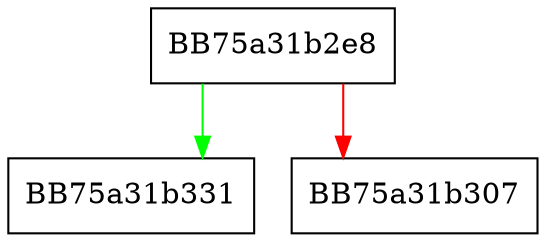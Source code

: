 digraph _Buy_nonzero {
  node [shape="box"];
  graph [splines=ortho];
  BB75a31b2e8 -> BB75a31b331 [color="green"];
  BB75a31b2e8 -> BB75a31b307 [color="red"];
}